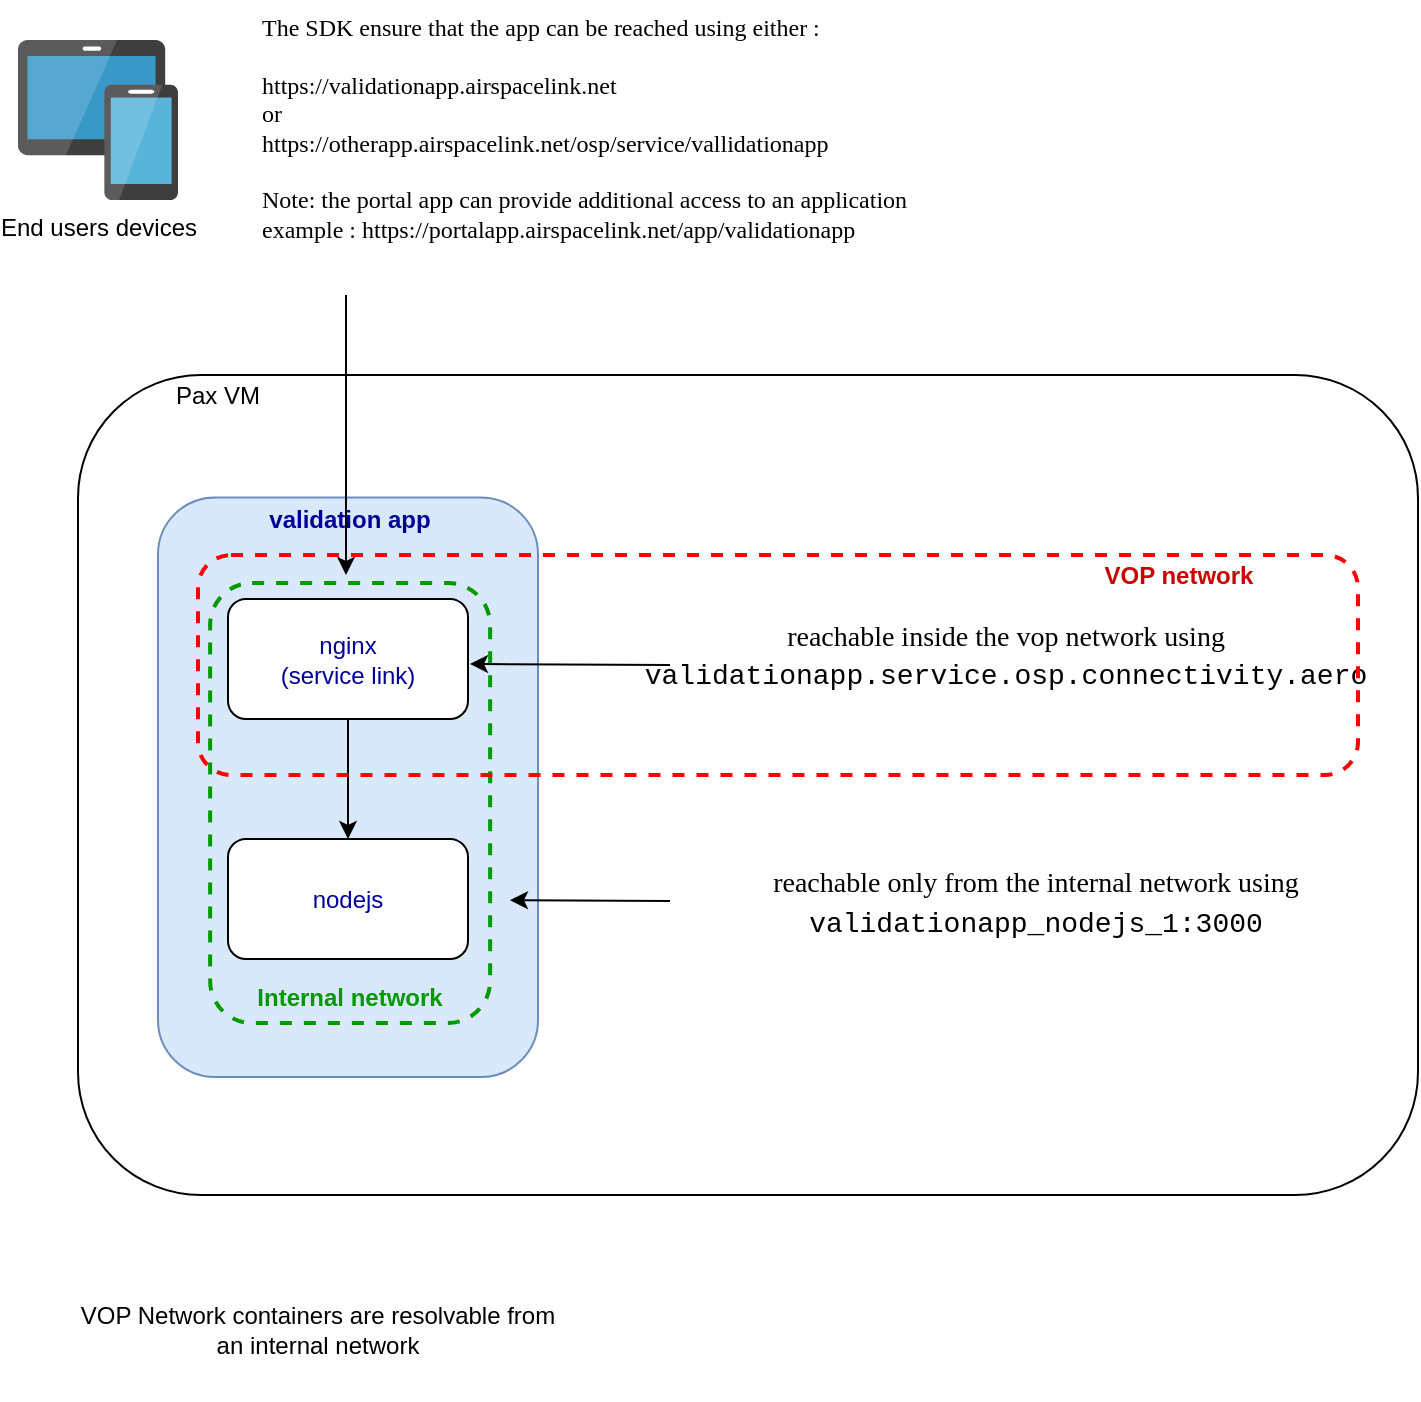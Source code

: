 <mxfile version="14.4.6" type="github">
  <diagram id="vl_AGbrKZmYdF3dpeHAi" name="Page-1">
    <mxGraphModel dx="1422" dy="762" grid="1" gridSize="10" guides="1" tooltips="1" connect="1" arrows="1" fold="1" page="1" pageScale="1" pageWidth="1169" pageHeight="827" math="0" shadow="0">
      <root>
        <mxCell id="0" />
        <mxCell id="1" parent="0" />
        <mxCell id="50oWKqxVrQMStPMYJhHW-2" value="" style="group" parent="1" vertex="1" connectable="0">
          <mxGeometry x="110" y="207.5" width="670" height="410" as="geometry" />
        </mxCell>
        <mxCell id="OdWC_pLGIVVMLjIX-C78-2" value="" style="rounded=1;whiteSpace=wrap;html=1;" parent="50oWKqxVrQMStPMYJhHW-2" vertex="1">
          <mxGeometry width="670" height="410" as="geometry" />
        </mxCell>
        <mxCell id="OdWC_pLGIVVMLjIX-C78-3" value="Pax VM" style="text;html=1;strokeColor=none;fillColor=none;align=center;verticalAlign=middle;whiteSpace=wrap;rounded=0;" parent="50oWKqxVrQMStPMYJhHW-2" vertex="1">
          <mxGeometry x="30" width="80" height="20" as="geometry" />
        </mxCell>
        <mxCell id="OdWC_pLGIVVMLjIX-C78-1" value="End users devices" style="aspect=fixed;html=1;points=[];align=center;image;fontSize=12;image=img/lib/mscae/Devices_Groups.svg;" parent="1" vertex="1">
          <mxGeometry x="80" y="40" width="80" height="80" as="geometry" />
        </mxCell>
        <mxCell id="OdWC_pLGIVVMLjIX-C78-6" value="" style="group" parent="1" vertex="1" connectable="0">
          <mxGeometry x="150" y="267.5" width="390" height="291" as="geometry" />
        </mxCell>
        <mxCell id="OdWC_pLGIVVMLjIX-C78-4" value="" style="rounded=1;whiteSpace=wrap;html=1;fillColor=#dae8fc;strokeColor=#6c8ebf;" parent="OdWC_pLGIVVMLjIX-C78-6" vertex="1">
          <mxGeometry y="1.207" width="190" height="289.793" as="geometry" />
        </mxCell>
        <mxCell id="OdWC_pLGIVVMLjIX-C78-5" value="validation app" style="text;html=1;strokeColor=none;fillColor=none;align=center;verticalAlign=middle;whiteSpace=wrap;rounded=0;fontStyle=1;fontColor=#000099;" parent="OdWC_pLGIVVMLjIX-C78-6" vertex="1">
          <mxGeometry x="35" width="122.143" height="24.149" as="geometry" />
        </mxCell>
        <mxCell id="OdWC_pLGIVVMLjIX-C78-9" style="edgeStyle=orthogonalEdgeStyle;rounded=0;orthogonalLoop=1;jettySize=auto;html=1;fontColor=#000099;" parent="OdWC_pLGIVVMLjIX-C78-6" source="OdWC_pLGIVVMLjIX-C78-7" target="OdWC_pLGIVVMLjIX-C78-8" edge="1">
          <mxGeometry relative="1" as="geometry" />
        </mxCell>
        <mxCell id="OdWC_pLGIVVMLjIX-C78-7" value="nginx&lt;br&gt;(service link)" style="rounded=1;whiteSpace=wrap;html=1;fontColor=#000099;" parent="OdWC_pLGIVVMLjIX-C78-6" vertex="1">
          <mxGeometry x="35" y="52" width="120" height="60" as="geometry" />
        </mxCell>
        <mxCell id="OdWC_pLGIVVMLjIX-C78-8" value="nodejs" style="rounded=1;whiteSpace=wrap;html=1;fontColor=#000099;" parent="OdWC_pLGIVVMLjIX-C78-6" vertex="1">
          <mxGeometry x="35" y="172" width="120" height="60" as="geometry" />
        </mxCell>
        <mxCell id="OdWC_pLGIVVMLjIX-C78-15" value="" style="group" parent="OdWC_pLGIVVMLjIX-C78-6" vertex="1" connectable="0">
          <mxGeometry x="26.07" y="44" width="140" height="220.0" as="geometry" />
        </mxCell>
        <mxCell id="50oWKqxVrQMStPMYJhHW-4" value="" style="group" parent="OdWC_pLGIVVMLjIX-C78-15" vertex="1" connectable="0">
          <mxGeometry width="140" height="220.0" as="geometry" />
        </mxCell>
        <mxCell id="OdWC_pLGIVVMLjIX-C78-13" value="" style="rounded=1;whiteSpace=wrap;html=1;dashed=1;strokeWidth=2;fillColor=none;fontColor=#CC0000;strokeColor=#009900;" parent="50oWKqxVrQMStPMYJhHW-4" vertex="1">
          <mxGeometry width="140" height="220.0" as="geometry" />
        </mxCell>
        <mxCell id="OdWC_pLGIVVMLjIX-C78-14" value="Internal network" style="text;html=1;strokeColor=none;fillColor=none;align=center;verticalAlign=middle;whiteSpace=wrap;rounded=0;dashed=1;fontStyle=1;fontColor=#009900;" parent="50oWKqxVrQMStPMYJhHW-4" vertex="1">
          <mxGeometry x="5.833" y="195.333" width="128.333" height="24.444" as="geometry" />
        </mxCell>
        <mxCell id="OdWC_pLGIVVMLjIX-C78-12" value="" style="group" parent="1" vertex="1" connectable="0">
          <mxGeometry x="170" y="297.5" width="600" height="110" as="geometry" />
        </mxCell>
        <mxCell id="OdWC_pLGIVVMLjIX-C78-19" value="&lt;div style=&quot;font-size: 14px ; line-height: 19px&quot;&gt;&lt;font color=&quot;#000000&quot;&gt;&lt;font face=&quot;Verdana&quot;&gt;reachable inside the vop network using&lt;/font&gt;&lt;br&gt;&lt;font face=&quot;consolas, courier new, monospace&quot;&gt;validationapp.service.osp.connectivity.aero&lt;/font&gt;&lt;/font&gt;&lt;/div&gt;" style="text;html=1;strokeColor=none;fillColor=none;align=center;verticalAlign=middle;whiteSpace=wrap;rounded=0;dashed=1;fontColor=#009900;" parent="OdWC_pLGIVVMLjIX-C78-12" vertex="1">
          <mxGeometry x="234" y="40" width="340" height="20" as="geometry" />
        </mxCell>
        <mxCell id="OdWC_pLGIVVMLjIX-C78-23" value="" style="endArrow=classic;html=1;fontColor=#009900;" parent="OdWC_pLGIVVMLjIX-C78-12" edge="1">
          <mxGeometry width="50" height="50" relative="1" as="geometry">
            <mxPoint x="236" y="55" as="sourcePoint" />
            <mxPoint x="136" y="54.5" as="targetPoint" />
          </mxGeometry>
        </mxCell>
        <mxCell id="50oWKqxVrQMStPMYJhHW-3" value="" style="group" parent="OdWC_pLGIVVMLjIX-C78-12" vertex="1" connectable="0">
          <mxGeometry width="580" height="110" as="geometry" />
        </mxCell>
        <mxCell id="OdWC_pLGIVVMLjIX-C78-10" value="" style="rounded=1;whiteSpace=wrap;html=1;fontColor=#000099;dashed=1;fillColor=none;strokeColor=#FF0000;strokeWidth=2;" parent="50oWKqxVrQMStPMYJhHW-3" vertex="1">
          <mxGeometry width="580" height="110" as="geometry" />
        </mxCell>
        <mxCell id="OdWC_pLGIVVMLjIX-C78-11" value="VOP network" style="text;html=1;strokeColor=none;fillColor=none;align=center;verticalAlign=middle;whiteSpace=wrap;rounded=0;dashed=1;fontColor=#CC0000;fontStyle=1" parent="50oWKqxVrQMStPMYJhHW-3" vertex="1">
          <mxGeometry x="431.282" width="118.974" height="20" as="geometry" />
        </mxCell>
        <mxCell id="OdWC_pLGIVVMLjIX-C78-16" value="" style="endArrow=classic;html=1;fontColor=#009900;" parent="1" edge="1">
          <mxGeometry width="50" height="50" relative="1" as="geometry">
            <mxPoint x="244" y="167.5" as="sourcePoint" />
            <mxPoint x="244" y="307.5" as="targetPoint" />
          </mxGeometry>
        </mxCell>
        <mxCell id="OdWC_pLGIVVMLjIX-C78-18" value="&lt;font face=&quot;Verdana&quot;&gt;&lt;font color=&quot;#000000&quot;&gt;The SDK ensure that the app can be reached using either :&lt;br&gt;&lt;br&gt;https://validationapp.airspacelink.net&lt;br&gt;or&lt;/font&gt;&lt;span style=&quot;color: rgb(0 , 0 , 0)&quot;&gt;&lt;br&gt;https://otherapp.airspacelink.net/osp/service/vallidationapp&lt;br&gt;&lt;/span&gt;&lt;/font&gt;&lt;font color=&quot;#000000&quot;&gt;&lt;font face=&quot;Verdana&quot;&gt;&lt;br&gt;Note: the portal app can provide additional&amp;nbsp;access to an application&lt;br&gt;example : https://portalapp.airspacelink.net/app/validationapp&lt;/font&gt;&lt;br&gt;&lt;/font&gt;" style="text;html=1;strokeColor=none;fillColor=none;align=left;verticalAlign=top;whiteSpace=wrap;rounded=0;dashed=1;fontColor=#009900;" parent="1" vertex="1">
          <mxGeometry x="200" y="20" width="470" height="85" as="geometry" />
        </mxCell>
        <mxCell id="OdWC_pLGIVVMLjIX-C78-24" value="" style="endArrow=classic;html=1;fontColor=#009900;" parent="1" edge="1">
          <mxGeometry width="50" height="50" relative="1" as="geometry">
            <mxPoint x="406" y="470.5" as="sourcePoint" />
            <mxPoint x="326" y="470.1" as="targetPoint" />
          </mxGeometry>
        </mxCell>
        <mxCell id="OdWC_pLGIVVMLjIX-C78-26" value="&lt;div style=&quot;font-size: 14px ; line-height: 19px&quot;&gt;&lt;font color=&quot;#000000&quot;&gt;&lt;font face=&quot;Verdana&quot;&gt;reachable only from the internal network using&lt;/font&gt;&lt;font face=&quot;consolas, courier new, monospace&quot;&gt; validationapp_nodejs_1:3000&lt;/font&gt;&lt;/font&gt;&lt;/div&gt;" style="text;html=1;strokeColor=none;fillColor=none;align=center;verticalAlign=middle;whiteSpace=wrap;rounded=0;dashed=1;fontColor=#009900;" parent="1" vertex="1">
          <mxGeometry x="409" y="461" width="360" height="20" as="geometry" />
        </mxCell>
        <mxCell id="huYGTndKfq1WulRqGuiI-1" value="VOP Network containers are resolvable from an internal network" style="text;html=1;strokeColor=none;fillColor=none;align=center;verticalAlign=middle;whiteSpace=wrap;rounded=0;" vertex="1" parent="1">
          <mxGeometry x="110" y="650" width="240" height="70" as="geometry" />
        </mxCell>
      </root>
    </mxGraphModel>
  </diagram>
</mxfile>
